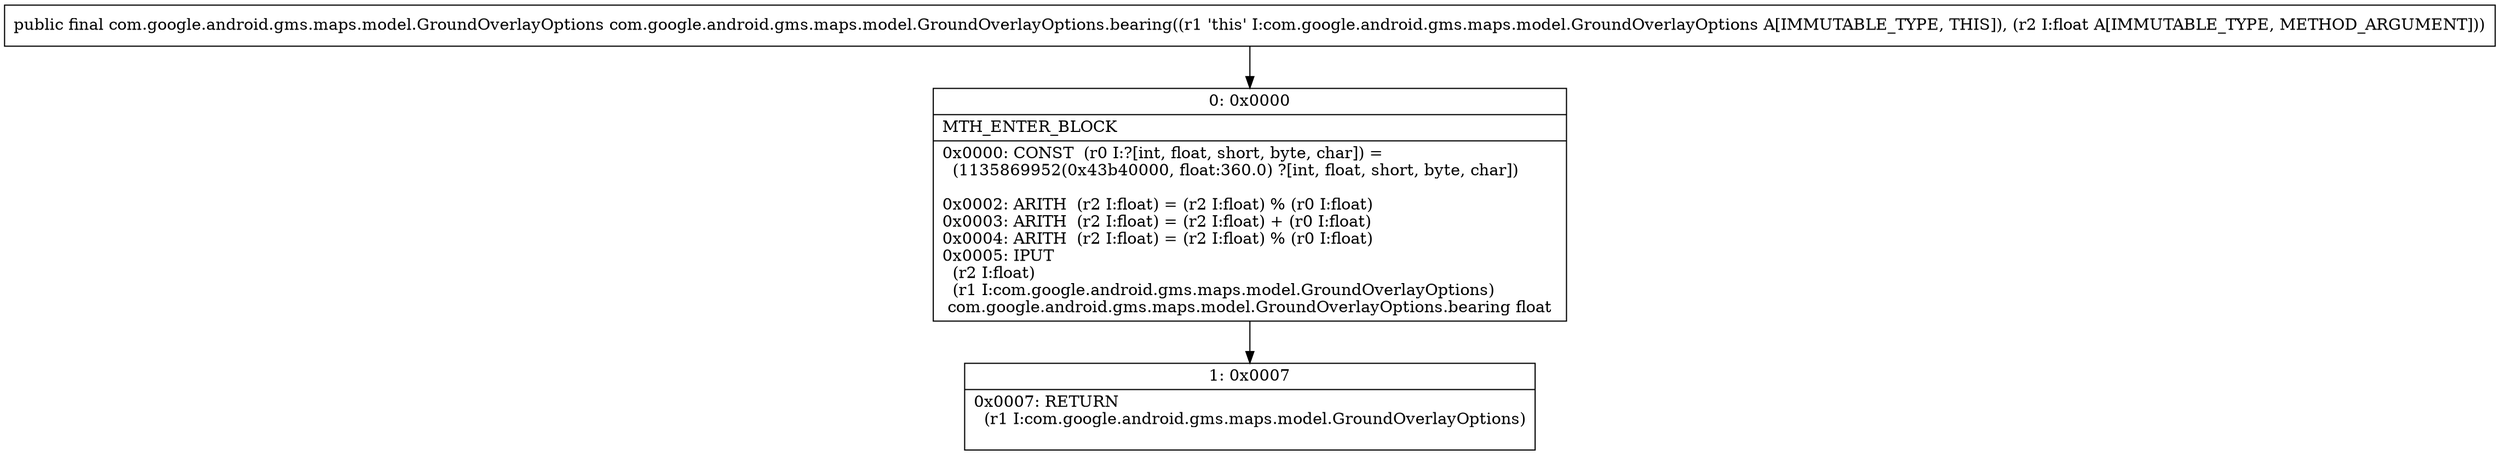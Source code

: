 digraph "CFG forcom.google.android.gms.maps.model.GroundOverlayOptions.bearing(F)Lcom\/google\/android\/gms\/maps\/model\/GroundOverlayOptions;" {
Node_0 [shape=record,label="{0\:\ 0x0000|MTH_ENTER_BLOCK\l|0x0000: CONST  (r0 I:?[int, float, short, byte, char]) = \l  (1135869952(0x43b40000, float:360.0) ?[int, float, short, byte, char])\l \l0x0002: ARITH  (r2 I:float) = (r2 I:float) % (r0 I:float) \l0x0003: ARITH  (r2 I:float) = (r2 I:float) + (r0 I:float) \l0x0004: ARITH  (r2 I:float) = (r2 I:float) % (r0 I:float) \l0x0005: IPUT  \l  (r2 I:float)\l  (r1 I:com.google.android.gms.maps.model.GroundOverlayOptions)\l com.google.android.gms.maps.model.GroundOverlayOptions.bearing float \l}"];
Node_1 [shape=record,label="{1\:\ 0x0007|0x0007: RETURN  \l  (r1 I:com.google.android.gms.maps.model.GroundOverlayOptions)\l \l}"];
MethodNode[shape=record,label="{public final com.google.android.gms.maps.model.GroundOverlayOptions com.google.android.gms.maps.model.GroundOverlayOptions.bearing((r1 'this' I:com.google.android.gms.maps.model.GroundOverlayOptions A[IMMUTABLE_TYPE, THIS]), (r2 I:float A[IMMUTABLE_TYPE, METHOD_ARGUMENT])) }"];
MethodNode -> Node_0;
Node_0 -> Node_1;
}

